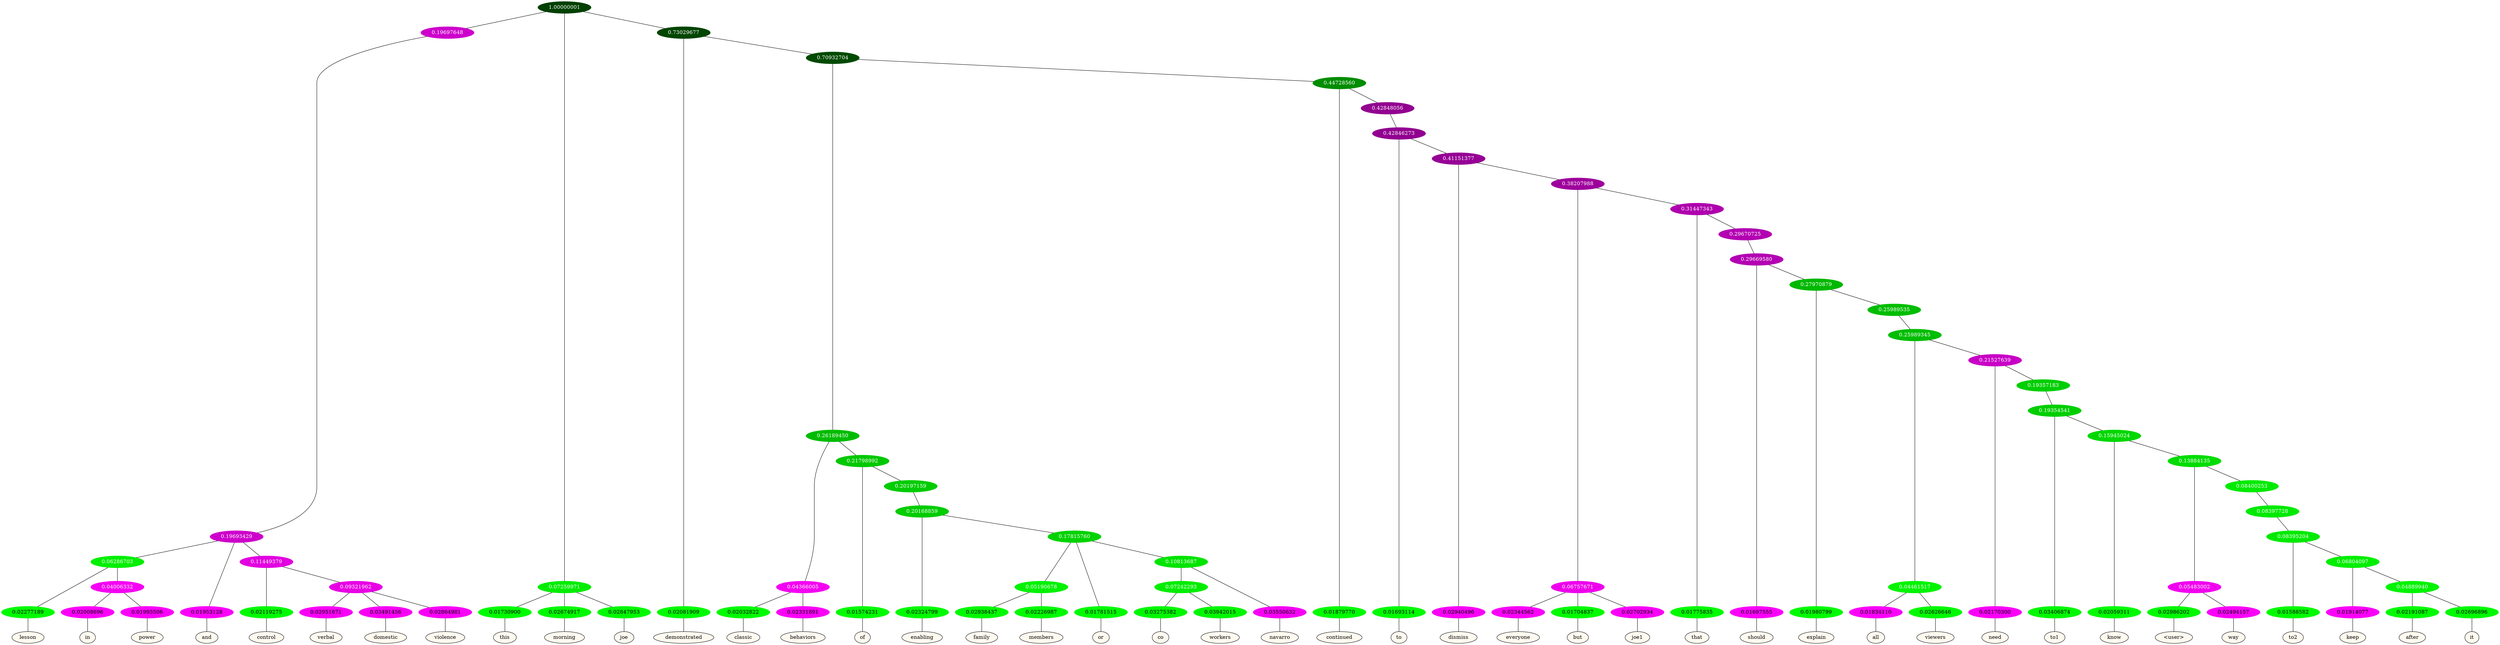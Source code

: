 graph {
	node [format=png height=0.15 nodesep=0.001 ordering=out overlap=prism overlap_scaling=0.01 ranksep=0.001 ratio=0.2 style=filled width=0.15]
	{
		rank=same
		a_w_15 [label=lesson color=black fillcolor=floralwhite style="filled,solid"]
		a_w_23 [label=in color=black fillcolor=floralwhite style="filled,solid"]
		a_w_24 [label=power color=black fillcolor=floralwhite style="filled,solid"]
		a_w_11 [label=and color=black fillcolor=floralwhite style="filled,solid"]
		a_w_17 [label=control color=black fillcolor=floralwhite style="filled,solid"]
		a_w_25 [label=verbal color=black fillcolor=floralwhite style="filled,solid"]
		a_w_26 [label=domestic color=black fillcolor=floralwhite style="filled,solid"]
		a_w_27 [label=violence color=black fillcolor=floralwhite style="filled,solid"]
		a_w_5 [label=this color=black fillcolor=floralwhite style="filled,solid"]
		a_w_6 [label=morning color=black fillcolor=floralwhite style="filled,solid"]
		a_w_7 [label=joe color=black fillcolor=floralwhite style="filled,solid"]
		a_w_8 [label=demonstrated color=black fillcolor=floralwhite style="filled,solid"]
		a_w_28 [label=classic color=black fillcolor=floralwhite style="filled,solid"]
		a_w_29 [label=behaviors color=black fillcolor=floralwhite style="filled,solid"]
		a_w_30 [label=of color=black fillcolor=floralwhite style="filled,solid"]
		a_w_36 [label=enabling color=black fillcolor=floralwhite style="filled,solid"]
		a_w_45 [label=family color=black fillcolor=floralwhite style="filled,solid"]
		a_w_46 [label=members color=black fillcolor=floralwhite style="filled,solid"]
		a_w_41 [label=or color=black fillcolor=floralwhite style="filled,solid"]
		a_w_54 [label=co color=black fillcolor=floralwhite style="filled,solid"]
		a_w_55 [label=workers color=black fillcolor=floralwhite style="filled,solid"]
		a_w_48 [label=navarro color=black fillcolor=floralwhite style="filled,solid"]
		a_w_21 [label=continued color=black fillcolor=floralwhite style="filled,solid"]
		a_w_34 [label=to color=black fillcolor=floralwhite style="filled,solid"]
		a_w_38 [label=dismiss color=black fillcolor=floralwhite style="filled,solid"]
		a_w_49 [label=everyone color=black fillcolor=floralwhite style="filled,solid"]
		a_w_50 [label=but color=black fillcolor=floralwhite style="filled,solid"]
		a_w_51 [label=joe1 color=black fillcolor=floralwhite style="filled,solid"]
		a_w_52 [label=that color=black fillcolor=floralwhite style="filled,solid"]
		a_w_57 [label=should color=black fillcolor=floralwhite style="filled,solid"]
		a_w_59 [label=explain color=black fillcolor=floralwhite style="filled,solid"]
		a_w_64 [label=all color=black fillcolor=floralwhite style="filled,solid"]
		a_w_65 [label=viewers color=black fillcolor=floralwhite style="filled,solid"]
		a_w_66 [label=need color=black fillcolor=floralwhite style="filled,solid"]
		a_w_69 [label=to1 color=black fillcolor=floralwhite style="filled,solid"]
		a_w_71 [label=know color=black fillcolor=floralwhite style="filled,solid"]
		a_w_75 [label="\<user\>" color=black fillcolor=floralwhite style="filled,solid"]
		a_w_76 [label=way color=black fillcolor=floralwhite style="filled,solid"]
		a_w_79 [label=to2 color=black fillcolor=floralwhite style="filled,solid"]
		a_w_81 [label=keep color=black fillcolor=floralwhite style="filled,solid"]
		a_w_83 [label=after color=black fillcolor=floralwhite style="filled,solid"]
		a_w_84 [label=it color=black fillcolor=floralwhite style="filled,solid"]
	}
	a_n_15 -- a_w_15
	a_n_23 -- a_w_23
	a_n_24 -- a_w_24
	a_n_11 -- a_w_11
	a_n_17 -- a_w_17
	a_n_25 -- a_w_25
	a_n_26 -- a_w_26
	a_n_27 -- a_w_27
	a_n_5 -- a_w_5
	a_n_6 -- a_w_6
	a_n_7 -- a_w_7
	a_n_8 -- a_w_8
	a_n_28 -- a_w_28
	a_n_29 -- a_w_29
	a_n_30 -- a_w_30
	a_n_36 -- a_w_36
	a_n_45 -- a_w_45
	a_n_46 -- a_w_46
	a_n_41 -- a_w_41
	a_n_54 -- a_w_54
	a_n_55 -- a_w_55
	a_n_48 -- a_w_48
	a_n_21 -- a_w_21
	a_n_34 -- a_w_34
	a_n_38 -- a_w_38
	a_n_49 -- a_w_49
	a_n_50 -- a_w_50
	a_n_51 -- a_w_51
	a_n_52 -- a_w_52
	a_n_57 -- a_w_57
	a_n_59 -- a_w_59
	a_n_64 -- a_w_64
	a_n_65 -- a_w_65
	a_n_66 -- a_w_66
	a_n_69 -- a_w_69
	a_n_71 -- a_w_71
	a_n_75 -- a_w_75
	a_n_76 -- a_w_76
	a_n_79 -- a_w_79
	a_n_81 -- a_w_81
	a_n_83 -- a_w_83
	a_n_84 -- a_w_84
	{
		rank=same
		a_n_15 [label=0.02277189 color="0.334 1.000 0.977" fontcolor=black]
		a_n_23 [label=0.02008696 color="0.835 1.000 0.980" fontcolor=black]
		a_n_24 [label=0.01993506 color="0.835 1.000 0.980" fontcolor=black]
		a_n_11 [label=0.01953128 color="0.835 1.000 0.980" fontcolor=black]
		a_n_17 [label=0.02119275 color="0.334 1.000 0.979" fontcolor=black]
		a_n_25 [label=0.02951671 color="0.835 1.000 0.970" fontcolor=black]
		a_n_26 [label=0.03491456 color="0.835 1.000 0.965" fontcolor=black]
		a_n_27 [label=0.02864981 color="0.835 1.000 0.971" fontcolor=black]
		a_n_5 [label=0.01730900 color="0.334 1.000 0.983" fontcolor=black]
		a_n_6 [label=0.02674917 color="0.334 1.000 0.973" fontcolor=black]
		a_n_7 [label=0.02847953 color="0.334 1.000 0.972" fontcolor=black]
		a_n_8 [label=0.02081909 color="0.334 1.000 0.979" fontcolor=black]
		a_n_28 [label=0.02032822 color="0.334 1.000 0.980" fontcolor=black]
		a_n_29 [label=0.02331891 color="0.835 1.000 0.977" fontcolor=black]
		a_n_30 [label=0.01574231 color="0.334 1.000 0.984" fontcolor=black]
		a_n_36 [label=0.02324799 color="0.334 1.000 0.977" fontcolor=black]
		a_n_45 [label=0.02938437 color="0.334 1.000 0.971" fontcolor=black]
		a_n_46 [label=0.02226987 color="0.334 1.000 0.978" fontcolor=black]
		a_n_41 [label=0.01781515 color="0.334 1.000 0.982" fontcolor=black]
		a_n_54 [label=0.03275382 color="0.334 1.000 0.967" fontcolor=black]
		a_n_55 [label=0.03942015 color="0.334 1.000 0.961" fontcolor=black]
		a_n_48 [label=0.03550632 color="0.835 1.000 0.964" fontcolor=black]
		a_n_21 [label=0.01879770 color="0.334 1.000 0.981" fontcolor=black]
		a_n_34 [label=0.01693114 color="0.334 1.000 0.983" fontcolor=black]
		a_n_38 [label=0.02940496 color="0.835 1.000 0.971" fontcolor=black]
		a_n_49 [label=0.02344562 color="0.835 1.000 0.977" fontcolor=black]
		a_n_50 [label=0.01704837 color="0.334 1.000 0.983" fontcolor=black]
		a_n_51 [label=0.02702934 color="0.835 1.000 0.973" fontcolor=black]
		a_n_52 [label=0.01775835 color="0.334 1.000 0.982" fontcolor=black]
		a_n_57 [label=0.01697555 color="0.835 1.000 0.983" fontcolor=black]
		a_n_59 [label=0.01980799 color="0.334 1.000 0.980" fontcolor=black]
		a_n_64 [label=0.01834110 color="0.835 1.000 0.982" fontcolor=black]
		a_n_65 [label=0.02626646 color="0.334 1.000 0.974" fontcolor=black]
		a_n_66 [label=0.02170300 color="0.835 1.000 0.978" fontcolor=black]
		a_n_69 [label=0.03406874 color="0.334 1.000 0.966" fontcolor=black]
		a_n_71 [label=0.02059311 color="0.334 1.000 0.979" fontcolor=black]
		a_n_75 [label=0.02986202 color="0.334 1.000 0.970" fontcolor=black]
		a_n_76 [label=0.02494157 color="0.835 1.000 0.975" fontcolor=black]
		a_n_79 [label=0.01588582 color="0.334 1.000 0.984" fontcolor=black]
		a_n_81 [label=0.01914077 color="0.835 1.000 0.981" fontcolor=black]
		a_n_83 [label=0.02191087 color="0.334 1.000 0.978" fontcolor=black]
		a_n_84 [label=0.02696896 color="0.334 1.000 0.973" fontcolor=black]
	}
	a_n_0 [label=1.00000001 color="0.334 1.000 0.250" fontcolor=grey99]
	a_n_1 [label=0.19697648 color="0.835 1.000 0.803" fontcolor=grey99]
	a_n_0 -- a_n_1
	a_n_2 [label=0.07259971 color="0.334 1.000 0.927" fontcolor=grey99]
	a_n_0 -- a_n_2
	a_n_3 [label=0.73029677 color="0.334 1.000 0.270" fontcolor=grey99]
	a_n_0 -- a_n_3
	a_n_4 [label=0.19693429 color="0.835 1.000 0.803" fontcolor=grey99]
	a_n_1 -- a_n_4
	a_n_2 -- a_n_5
	a_n_2 -- a_n_6
	a_n_2 -- a_n_7
	a_n_3 -- a_n_8
	a_n_9 [label=0.70932704 color="0.334 1.000 0.291" fontcolor=grey99]
	a_n_3 -- a_n_9
	a_n_10 [label=0.06286703 color="0.334 1.000 0.937" fontcolor=grey99]
	a_n_4 -- a_n_10
	a_n_4 -- a_n_11
	a_n_12 [label=0.11449379 color="0.835 1.000 0.886" fontcolor=grey99]
	a_n_4 -- a_n_12
	a_n_13 [label=0.26189450 color="0.334 1.000 0.738" fontcolor=grey99]
	a_n_9 -- a_n_13
	a_n_14 [label=0.44728560 color="0.334 1.000 0.553" fontcolor=grey99]
	a_n_9 -- a_n_14
	a_n_10 -- a_n_15
	a_n_16 [label=0.04006332 color="0.835 1.000 0.960" fontcolor=grey99]
	a_n_10 -- a_n_16
	a_n_12 -- a_n_17
	a_n_18 [label=0.09321962 color="0.835 1.000 0.907" fontcolor=grey99]
	a_n_12 -- a_n_18
	a_n_19 [label=0.04366005 color="0.835 1.000 0.956" fontcolor=grey99]
	a_n_13 -- a_n_19
	a_n_20 [label=0.21798992 color="0.334 1.000 0.782" fontcolor=grey99]
	a_n_13 -- a_n_20
	a_n_14 -- a_n_21
	a_n_22 [label=0.42848056 color="0.835 1.000 0.572" fontcolor=grey99]
	a_n_14 -- a_n_22
	a_n_16 -- a_n_23
	a_n_16 -- a_n_24
	a_n_18 -- a_n_25
	a_n_18 -- a_n_26
	a_n_18 -- a_n_27
	a_n_19 -- a_n_28
	a_n_19 -- a_n_29
	a_n_20 -- a_n_30
	a_n_31 [label=0.20197159 color="0.334 1.000 0.798" fontcolor=grey99]
	a_n_20 -- a_n_31
	a_n_32 [label=0.42846273 color="0.835 1.000 0.572" fontcolor=grey99]
	a_n_22 -- a_n_32
	a_n_33 [label=0.20168859 color="0.334 1.000 0.798" fontcolor=grey99]
	a_n_31 -- a_n_33
	a_n_32 -- a_n_34
	a_n_35 [label=0.41151377 color="0.835 1.000 0.588" fontcolor=grey99]
	a_n_32 -- a_n_35
	a_n_33 -- a_n_36
	a_n_37 [label=0.17815760 color="0.334 1.000 0.822" fontcolor=grey99]
	a_n_33 -- a_n_37
	a_n_35 -- a_n_38
	a_n_39 [label=0.38207988 color="0.835 1.000 0.618" fontcolor=grey99]
	a_n_35 -- a_n_39
	a_n_40 [label=0.05190678 color="0.334 1.000 0.948" fontcolor=grey99]
	a_n_37 -- a_n_40
	a_n_37 -- a_n_41
	a_n_42 [label=0.10813687 color="0.334 1.000 0.892" fontcolor=grey99]
	a_n_37 -- a_n_42
	a_n_43 [label=0.06757671 color="0.835 1.000 0.932" fontcolor=grey99]
	a_n_39 -- a_n_43
	a_n_44 [label=0.31447343 color="0.835 1.000 0.686" fontcolor=grey99]
	a_n_39 -- a_n_44
	a_n_40 -- a_n_45
	a_n_40 -- a_n_46
	a_n_47 [label=0.07242293 color="0.334 1.000 0.928" fontcolor=grey99]
	a_n_42 -- a_n_47
	a_n_42 -- a_n_48
	a_n_43 -- a_n_49
	a_n_43 -- a_n_50
	a_n_43 -- a_n_51
	a_n_44 -- a_n_52
	a_n_53 [label=0.29670725 color="0.835 1.000 0.703" fontcolor=grey99]
	a_n_44 -- a_n_53
	a_n_47 -- a_n_54
	a_n_47 -- a_n_55
	a_n_56 [label=0.29669580 color="0.835 1.000 0.703" fontcolor=grey99]
	a_n_53 -- a_n_56
	a_n_56 -- a_n_57
	a_n_58 [label=0.27970879 color="0.334 1.000 0.720" fontcolor=grey99]
	a_n_56 -- a_n_58
	a_n_58 -- a_n_59
	a_n_60 [label=0.25989535 color="0.334 1.000 0.740" fontcolor=grey99]
	a_n_58 -- a_n_60
	a_n_61 [label=0.25989345 color="0.334 1.000 0.740" fontcolor=grey99]
	a_n_60 -- a_n_61
	a_n_62 [label=0.04461517 color="0.334 1.000 0.955" fontcolor=grey99]
	a_n_61 -- a_n_62
	a_n_63 [label=0.21527639 color="0.835 1.000 0.785" fontcolor=grey99]
	a_n_61 -- a_n_63
	a_n_62 -- a_n_64
	a_n_62 -- a_n_65
	a_n_63 -- a_n_66
	a_n_67 [label=0.19357183 color="0.334 1.000 0.806" fontcolor=grey99]
	a_n_63 -- a_n_67
	a_n_68 [label=0.19354541 color="0.334 1.000 0.806" fontcolor=grey99]
	a_n_67 -- a_n_68
	a_n_68 -- a_n_69
	a_n_70 [label=0.15945024 color="0.334 1.000 0.841" fontcolor=grey99]
	a_n_68 -- a_n_70
	a_n_70 -- a_n_71
	a_n_72 [label=0.13884135 color="0.334 1.000 0.861" fontcolor=grey99]
	a_n_70 -- a_n_72
	a_n_73 [label=0.05483002 color="0.835 1.000 0.945" fontcolor=grey99]
	a_n_72 -- a_n_73
	a_n_74 [label=0.08400253 color="0.334 1.000 0.916" fontcolor=grey99]
	a_n_72 -- a_n_74
	a_n_73 -- a_n_75
	a_n_73 -- a_n_76
	a_n_77 [label=0.08397728 color="0.334 1.000 0.916" fontcolor=grey99]
	a_n_74 -- a_n_77
	a_n_78 [label=0.08395204 color="0.334 1.000 0.916" fontcolor=grey99]
	a_n_77 -- a_n_78
	a_n_78 -- a_n_79
	a_n_80 [label=0.06804097 color="0.334 1.000 0.932" fontcolor=grey99]
	a_n_78 -- a_n_80
	a_n_80 -- a_n_81
	a_n_82 [label=0.04889940 color="0.334 1.000 0.951" fontcolor=grey99]
	a_n_80 -- a_n_82
	a_n_82 -- a_n_83
	a_n_82 -- a_n_84
}
